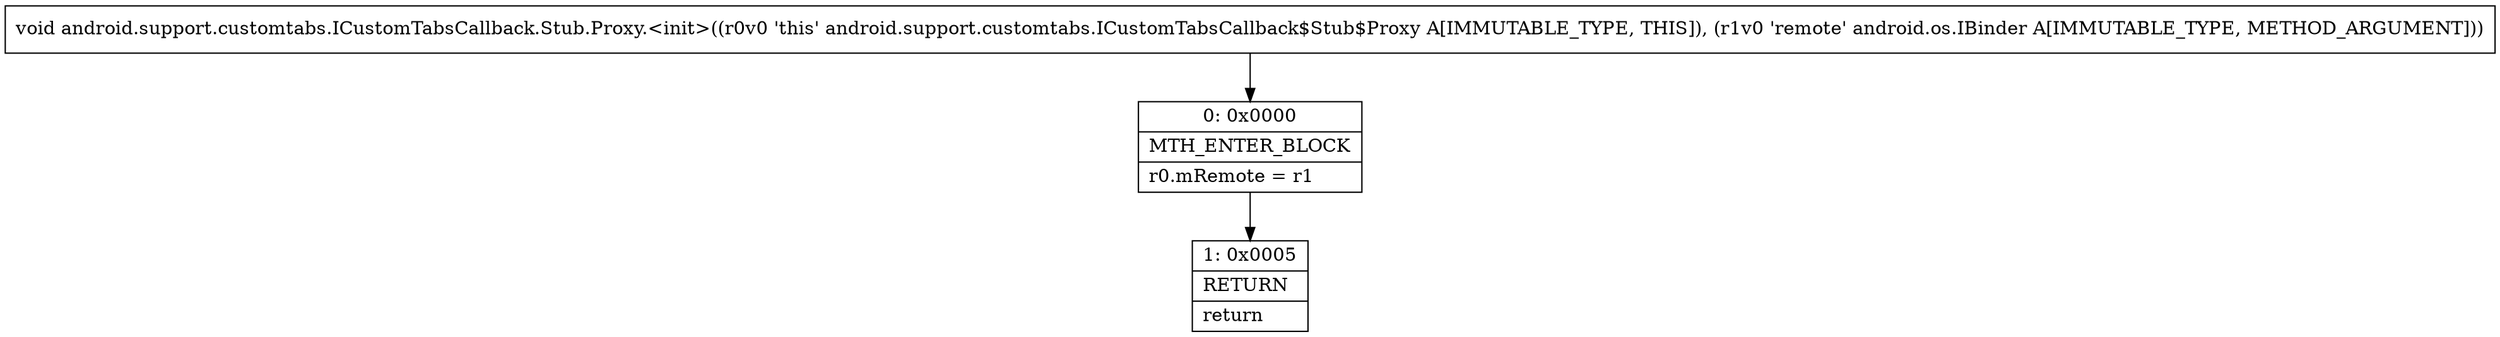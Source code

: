 digraph "CFG forandroid.support.customtabs.ICustomTabsCallback.Stub.Proxy.\<init\>(Landroid\/os\/IBinder;)V" {
Node_0 [shape=record,label="{0\:\ 0x0000|MTH_ENTER_BLOCK\l|r0.mRemote = r1\l}"];
Node_1 [shape=record,label="{1\:\ 0x0005|RETURN\l|return\l}"];
MethodNode[shape=record,label="{void android.support.customtabs.ICustomTabsCallback.Stub.Proxy.\<init\>((r0v0 'this' android.support.customtabs.ICustomTabsCallback$Stub$Proxy A[IMMUTABLE_TYPE, THIS]), (r1v0 'remote' android.os.IBinder A[IMMUTABLE_TYPE, METHOD_ARGUMENT])) }"];
MethodNode -> Node_0;
Node_0 -> Node_1;
}

